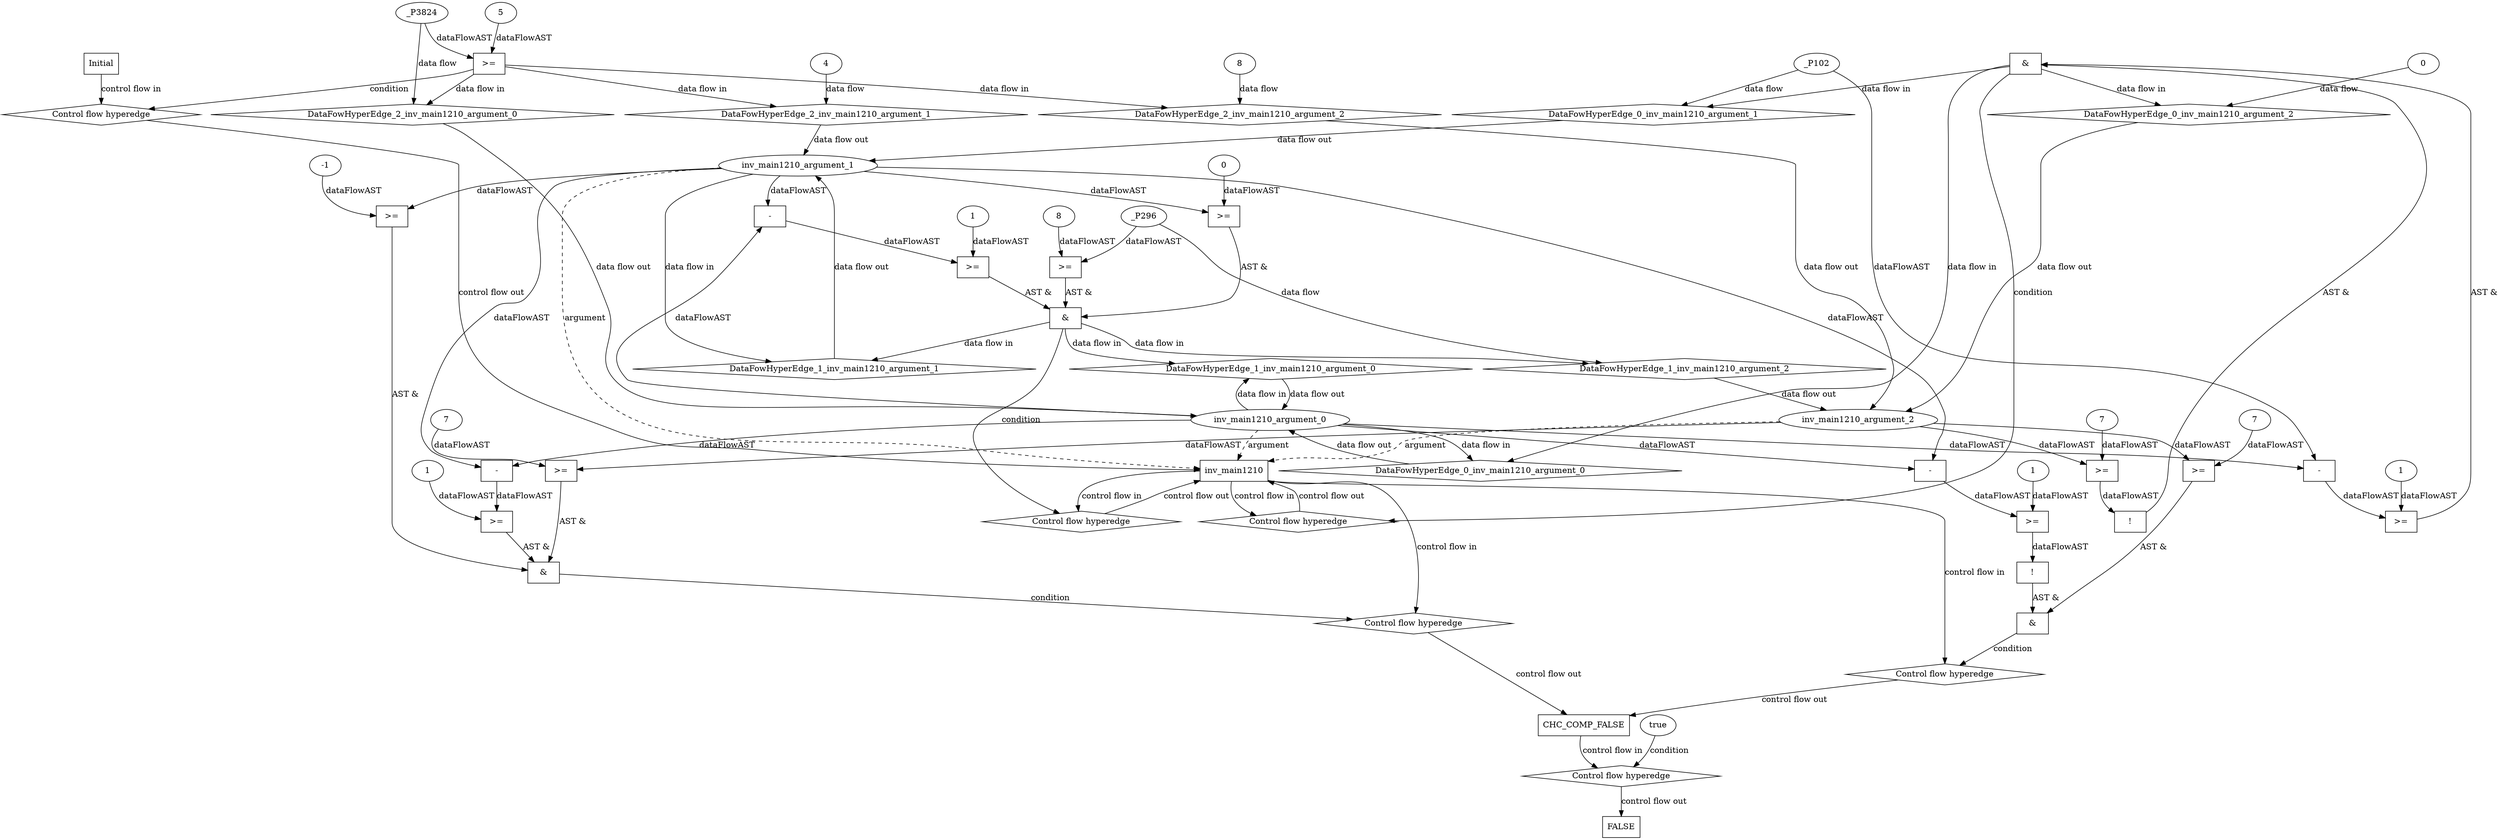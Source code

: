 digraph dag {
"CHC_COMP_FALSE" [label="CHC_COMP_FALSE" nodeName="CHC_COMP_FALSE" class=cfn  shape="rect"];
"inv_main1210" [label="inv_main1210" nodeName="inv_main1210" class=cfn  shape="rect"];
FALSE [label="FALSE" nodeName=FALSE class=cfn  shape="rect"];
Initial [label="Initial" nodeName=Initial class=cfn  shape="rect"];
ControlFowHyperEdge_0 [label="Control flow hyperedge" nodeName=ControlFowHyperEdge_0 class=controlFlowHyperEdge shape="diamond"];
"inv_main1210" -> ControlFowHyperEdge_0 [label="control flow in"]
ControlFowHyperEdge_0 -> "inv_main1210" [label="control flow out"]
ControlFowHyperEdge_1 [label="Control flow hyperedge" nodeName=ControlFowHyperEdge_1 class=controlFlowHyperEdge shape="diamond"];
"inv_main1210" -> ControlFowHyperEdge_1 [label="control flow in"]
ControlFowHyperEdge_1 -> "inv_main1210" [label="control flow out"]
ControlFowHyperEdge_2 [label="Control flow hyperedge" nodeName=ControlFowHyperEdge_2 class=controlFlowHyperEdge shape="diamond"];
"Initial" -> ControlFowHyperEdge_2 [label="control flow in"]
ControlFowHyperEdge_2 -> "inv_main1210" [label="control flow out"]
ControlFowHyperEdge_3 [label="Control flow hyperedge" nodeName=ControlFowHyperEdge_3 class=controlFlowHyperEdge shape="diamond"];
"inv_main1210" -> ControlFowHyperEdge_3 [label="control flow in"]
ControlFowHyperEdge_3 -> "CHC_COMP_FALSE" [label="control flow out"]
ControlFowHyperEdge_4 [label="Control flow hyperedge" nodeName=ControlFowHyperEdge_4 class=controlFlowHyperEdge shape="diamond"];
"inv_main1210" -> ControlFowHyperEdge_4 [label="control flow in"]
ControlFowHyperEdge_4 -> "CHC_COMP_FALSE" [label="control flow out"]
ControlFowHyperEdge_5 [label="Control flow hyperedge" nodeName=ControlFowHyperEdge_5 class=controlFlowHyperEdge shape="diamond"];
"CHC_COMP_FALSE" -> ControlFowHyperEdge_5 [label="control flow in"]
ControlFowHyperEdge_5 -> "FALSE" [label="control flow out"]
"inv_main1210_argument_0" [label="inv_main1210_argument_0" nodeName=argument0 class=argument  head="inv_main1210" shape="oval"];
"inv_main1210_argument_0" -> "inv_main1210"[label="argument" style="dashed"]
"inv_main1210_argument_1" [label="inv_main1210_argument_1" nodeName=argument1 class=argument  head="inv_main1210" shape="oval"];
"inv_main1210_argument_1" -> "inv_main1210"[label="argument" style="dashed"]
"inv_main1210_argument_2" [label="inv_main1210_argument_2" nodeName=argument2 class=argument  head="inv_main1210" shape="oval"];
"inv_main1210_argument_2" -> "inv_main1210"[label="argument" style="dashed"]

"xxxinv_main1210___inv_main1210_0xxx_and" [label="&" nodeName="xxxinv_main1210___inv_main1210_0xxx_and" class=Operator shape="rect"];
"xxxinv_main1210___inv_main1210_0xxxguard_0_node_0" [label="!" nodeName="xxxinv_main1210___inv_main1210_0xxxguard_0_node_0" class=Operator shape="rect"];
"xxxinv_main1210___inv_main1210_0xxxguard_0_node_1" [label=">=" nodeName="xxxinv_main1210___inv_main1210_0xxxguard_0_node_1" class=Operator  shape="rect"];
"xxxinv_main1210___inv_main1210_0xxxguard_0_node_2" [label="7" nodeName="xxxinv_main1210___inv_main1210_0xxxguard_0_node_2" class=Literal ];
"xxxinv_main1210___inv_main1210_0xxxguard_0_node_1" -> "xxxinv_main1210___inv_main1210_0xxxguard_0_node_0"[label="dataFlowAST"]
"xxxinv_main1210___inv_main1210_0xxxguard_0_node_2" -> "xxxinv_main1210___inv_main1210_0xxxguard_0_node_1"[label="dataFlowAST"]
"inv_main1210_argument_2" -> "xxxinv_main1210___inv_main1210_0xxxguard_0_node_1"[label="dataFlowAST"]

"xxxinv_main1210___inv_main1210_0xxxguard_0_node_0" -> "xxxinv_main1210___inv_main1210_0xxx_and" [label="AST &"];
"xxxinv_main1210___inv_main1210_0xxxguard1_node_0" [label=">=" nodeName="xxxinv_main1210___inv_main1210_0xxxguard1_node_0" class=Operator  shape="rect"];
"xxxinv_main1210___inv_main1210_0xxxguard1_node_1" [label="-" nodeName="xxxinv_main1210___inv_main1210_0xxxguard1_node_1" class= Operator shape="rect"];
"xxxinv_main1210___inv_main1210_0xxxguard1_node_4" [label="1" nodeName="xxxinv_main1210___inv_main1210_0xxxguard1_node_4" class=Literal ];
"xxxinv_main1210___inv_main1210_0xxxguard1_node_1" -> "xxxinv_main1210___inv_main1210_0xxxguard1_node_0"[label="dataFlowAST"]
"xxxinv_main1210___inv_main1210_0xxxguard1_node_4" -> "xxxinv_main1210___inv_main1210_0xxxguard1_node_0"[label="dataFlowAST"]
"inv_main1210_argument_0" -> "xxxinv_main1210___inv_main1210_0xxxguard1_node_1"[label="dataFlowAST"]
"xxxinv_main1210___inv_main1210_0xxxdataFlow_0_node_0" -> "xxxinv_main1210___inv_main1210_0xxxguard1_node_1"[label="dataFlowAST"]

"xxxinv_main1210___inv_main1210_0xxxguard1_node_0" -> "xxxinv_main1210___inv_main1210_0xxx_and" [label="AST &"];
"xxxinv_main1210___inv_main1210_0xxx_and" -> "ControlFowHyperEdge_0" [label="condition"];
"xxxinv_main1210___inv_main1210_0xxxdataFlow_0_node_0" [label="_P102" nodeName="xxxinv_main1210___inv_main1210_0xxxdataFlow_0_node_0" class=Constant ];

"xxxinv_main1210___inv_main1210_0xxxdataFlow_0_node_0" -> "DataFowHyperEdge_0_inv_main1210_argument_1" [label="data flow"];
"xxxinv_main1210___inv_main1210_0xxxdataFlow1_node_0" [label="0" nodeName="xxxinv_main1210___inv_main1210_0xxxdataFlow1_node_0" class=Literal ];

"xxxinv_main1210___inv_main1210_0xxxdataFlow1_node_0" -> "DataFowHyperEdge_0_inv_main1210_argument_2" [label="data flow"];
"xxxinv_main1210___inv_main1210_1xxx_and" [label="&" nodeName="xxxinv_main1210___inv_main1210_1xxx_and" class=Operator shape="rect"];
"xxxinv_main1210___inv_main1210_1xxxguard_0_node_0" [label=">=" nodeName="xxxinv_main1210___inv_main1210_1xxxguard_0_node_0" class=Operator  shape="rect"];
"xxxinv_main1210___inv_main1210_1xxxguard_0_node_1" [label="-" nodeName="xxxinv_main1210___inv_main1210_1xxxguard_0_node_1" class= Operator shape="rect"];
"xxxinv_main1210___inv_main1210_1xxxguard_0_node_4" [label="1" nodeName="xxxinv_main1210___inv_main1210_1xxxguard_0_node_4" class=Literal ];
"xxxinv_main1210___inv_main1210_1xxxguard_0_node_1" -> "xxxinv_main1210___inv_main1210_1xxxguard_0_node_0"[label="dataFlowAST"]
"xxxinv_main1210___inv_main1210_1xxxguard_0_node_4" -> "xxxinv_main1210___inv_main1210_1xxxguard_0_node_0"[label="dataFlowAST"]
"inv_main1210_argument_0" -> "xxxinv_main1210___inv_main1210_1xxxguard_0_node_1"[label="dataFlowAST"]
"inv_main1210_argument_1" -> "xxxinv_main1210___inv_main1210_1xxxguard_0_node_1"[label="dataFlowAST"]

"xxxinv_main1210___inv_main1210_1xxxguard_0_node_0" -> "xxxinv_main1210___inv_main1210_1xxx_and" [label="AST &"];
"xxxinv_main1210___inv_main1210_1xxxguard1_node_0" [label=">=" nodeName="xxxinv_main1210___inv_main1210_1xxxguard1_node_0" class=Operator  shape="rect"];
"xxxinv_main1210___inv_main1210_1xxxguard1_node_2" [label="0" nodeName="xxxinv_main1210___inv_main1210_1xxxguard1_node_2" class=Literal ];
"inv_main1210_argument_1" -> "xxxinv_main1210___inv_main1210_1xxxguard1_node_0"[label="dataFlowAST"]
"xxxinv_main1210___inv_main1210_1xxxguard1_node_2" -> "xxxinv_main1210___inv_main1210_1xxxguard1_node_0"[label="dataFlowAST"]

"xxxinv_main1210___inv_main1210_1xxxguard1_node_0" -> "xxxinv_main1210___inv_main1210_1xxx_and" [label="AST &"];
"xxxinv_main1210___inv_main1210_1xxxguard2_node_0" [label=">=" nodeName="xxxinv_main1210___inv_main1210_1xxxguard2_node_0" class=Operator  shape="rect"];
"xxxinv_main1210___inv_main1210_1xxxguard2_node_1" [label="8" nodeName="xxxinv_main1210___inv_main1210_1xxxguard2_node_1" class=Literal ];
"xxxinv_main1210___inv_main1210_1xxxguard2_node_1" -> "xxxinv_main1210___inv_main1210_1xxxguard2_node_0"[label="dataFlowAST"]
"xxxinv_main1210___inv_main1210_1xxxdataFlow_0_node_0" -> "xxxinv_main1210___inv_main1210_1xxxguard2_node_0"[label="dataFlowAST"]

"xxxinv_main1210___inv_main1210_1xxxguard2_node_0" -> "xxxinv_main1210___inv_main1210_1xxx_and" [label="AST &"];
"xxxinv_main1210___inv_main1210_1xxx_and" -> "ControlFowHyperEdge_1" [label="condition"];
"xxxinv_main1210___inv_main1210_1xxxdataFlow_0_node_0" [label="_P296" nodeName="xxxinv_main1210___inv_main1210_1xxxdataFlow_0_node_0" class=Constant ];

"xxxinv_main1210___inv_main1210_1xxxdataFlow_0_node_0" -> "DataFowHyperEdge_1_inv_main1210_argument_2" [label="data flow"];
"xxxinv_main1210___Initial_2xxxguard_0_node_0" [label=">=" nodeName="xxxinv_main1210___Initial_2xxxguard_0_node_0" class=Operator  shape="rect"];
"xxxinv_main1210___Initial_2xxxguard_0_node_2" [label="5" nodeName="xxxinv_main1210___Initial_2xxxguard_0_node_2" class=Literal ];
"xxxinv_main1210___Initial_2xxxdataFlow_0_node_0" -> "xxxinv_main1210___Initial_2xxxguard_0_node_0"[label="dataFlowAST"]
"xxxinv_main1210___Initial_2xxxguard_0_node_2" -> "xxxinv_main1210___Initial_2xxxguard_0_node_0"[label="dataFlowAST"]

"xxxinv_main1210___Initial_2xxxguard_0_node_0" -> "ControlFowHyperEdge_2" [label="condition"];
"xxxinv_main1210___Initial_2xxxdataFlow_0_node_0" [label="_P3824" nodeName="xxxinv_main1210___Initial_2xxxdataFlow_0_node_0" class=Constant ];

"xxxinv_main1210___Initial_2xxxdataFlow_0_node_0" -> "DataFowHyperEdge_2_inv_main1210_argument_0" [label="data flow"];
"xxxinv_main1210___Initial_2xxxdataFlow1_node_0" [label="4" nodeName="xxxinv_main1210___Initial_2xxxdataFlow1_node_0" class=Literal ];

"xxxinv_main1210___Initial_2xxxdataFlow1_node_0" -> "DataFowHyperEdge_2_inv_main1210_argument_1" [label="data flow"];
"xxxinv_main1210___Initial_2xxxdataFlow2_node_0" [label="8" nodeName="xxxinv_main1210___Initial_2xxxdataFlow2_node_0" class=Literal ];

"xxxinv_main1210___Initial_2xxxdataFlow2_node_0" -> "DataFowHyperEdge_2_inv_main1210_argument_2" [label="data flow"];
"xxxCHC_COMP_FALSE___inv_main1210_3xxx_and" [label="&" nodeName="xxxCHC_COMP_FALSE___inv_main1210_3xxx_and" class=Operator shape="rect"];
"xxxCHC_COMP_FALSE___inv_main1210_3xxxguard_0_node_0" [label=">=" nodeName="xxxCHC_COMP_FALSE___inv_main1210_3xxxguard_0_node_0" class=Operator  shape="rect"];
"xxxCHC_COMP_FALSE___inv_main1210_3xxxguard_0_node_1" [label="-" nodeName="xxxCHC_COMP_FALSE___inv_main1210_3xxxguard_0_node_1" class= Operator shape="rect"];
"xxxCHC_COMP_FALSE___inv_main1210_3xxxguard_0_node_4" [label="1" nodeName="xxxCHC_COMP_FALSE___inv_main1210_3xxxguard_0_node_4" class=Literal ];
"xxxCHC_COMP_FALSE___inv_main1210_3xxxguard_0_node_1" -> "xxxCHC_COMP_FALSE___inv_main1210_3xxxguard_0_node_0"[label="dataFlowAST"]
"xxxCHC_COMP_FALSE___inv_main1210_3xxxguard_0_node_4" -> "xxxCHC_COMP_FALSE___inv_main1210_3xxxguard_0_node_0"[label="dataFlowAST"]
"inv_main1210_argument_0" -> "xxxCHC_COMP_FALSE___inv_main1210_3xxxguard_0_node_1"[label="dataFlowAST"]
"inv_main1210_argument_1" -> "xxxCHC_COMP_FALSE___inv_main1210_3xxxguard_0_node_1"[label="dataFlowAST"]

"xxxCHC_COMP_FALSE___inv_main1210_3xxxguard_0_node_0" -> "xxxCHC_COMP_FALSE___inv_main1210_3xxx_and" [label="AST &"];
"xxxCHC_COMP_FALSE___inv_main1210_3xxxguard1_node_0" [label=">=" nodeName="xxxCHC_COMP_FALSE___inv_main1210_3xxxguard1_node_0" class=Operator  shape="rect"];
"xxxCHC_COMP_FALSE___inv_main1210_3xxxguard1_node_1" [label="-1" nodeName="xxxCHC_COMP_FALSE___inv_main1210_3xxxguard1_node_1" class=Literal ];
"xxxCHC_COMP_FALSE___inv_main1210_3xxxguard1_node_1" -> "xxxCHC_COMP_FALSE___inv_main1210_3xxxguard1_node_0"[label="dataFlowAST"]
"inv_main1210_argument_1" -> "xxxCHC_COMP_FALSE___inv_main1210_3xxxguard1_node_0"[label="dataFlowAST"]

"xxxCHC_COMP_FALSE___inv_main1210_3xxxguard1_node_0" -> "xxxCHC_COMP_FALSE___inv_main1210_3xxx_and" [label="AST &"];
"xxxCHC_COMP_FALSE___inv_main1210_3xxxguard2_node_0" [label=">=" nodeName="xxxCHC_COMP_FALSE___inv_main1210_3xxxguard2_node_0" class=Operator  shape="rect"];
"xxxCHC_COMP_FALSE___inv_main1210_3xxxguard2_node_1" [label="7" nodeName="xxxCHC_COMP_FALSE___inv_main1210_3xxxguard2_node_1" class=Literal ];
"xxxCHC_COMP_FALSE___inv_main1210_3xxxguard2_node_1" -> "xxxCHC_COMP_FALSE___inv_main1210_3xxxguard2_node_0"[label="dataFlowAST"]
"inv_main1210_argument_2" -> "xxxCHC_COMP_FALSE___inv_main1210_3xxxguard2_node_0"[label="dataFlowAST"]

"xxxCHC_COMP_FALSE___inv_main1210_3xxxguard2_node_0" -> "xxxCHC_COMP_FALSE___inv_main1210_3xxx_and" [label="AST &"];
"xxxCHC_COMP_FALSE___inv_main1210_3xxx_and" -> "ControlFowHyperEdge_3" [label="condition"];
"xxxCHC_COMP_FALSE___inv_main1210_4xxx_and" [label="&" nodeName="xxxCHC_COMP_FALSE___inv_main1210_4xxx_and" class=Operator shape="rect"];
"xxxCHC_COMP_FALSE___inv_main1210_4xxxguard_0_node_0" [label=">=" nodeName="xxxCHC_COMP_FALSE___inv_main1210_4xxxguard_0_node_0" class=Operator  shape="rect"];
"xxxCHC_COMP_FALSE___inv_main1210_4xxxguard_0_node_1" [label="7" nodeName="xxxCHC_COMP_FALSE___inv_main1210_4xxxguard_0_node_1" class=Literal ];
"xxxCHC_COMP_FALSE___inv_main1210_4xxxguard_0_node_1" -> "xxxCHC_COMP_FALSE___inv_main1210_4xxxguard_0_node_0"[label="dataFlowAST"]
"inv_main1210_argument_2" -> "xxxCHC_COMP_FALSE___inv_main1210_4xxxguard_0_node_0"[label="dataFlowAST"]

"xxxCHC_COMP_FALSE___inv_main1210_4xxxguard_0_node_0" -> "xxxCHC_COMP_FALSE___inv_main1210_4xxx_and" [label="AST &"];
"xxxCHC_COMP_FALSE___inv_main1210_4xxxguard1_node_0" [label="!" nodeName="xxxCHC_COMP_FALSE___inv_main1210_4xxxguard1_node_0" class=Operator shape="rect"];
"xxxCHC_COMP_FALSE___inv_main1210_4xxxguard1_node_1" [label=">=" nodeName="xxxCHC_COMP_FALSE___inv_main1210_4xxxguard1_node_1" class=Operator  shape="rect"];
"xxxCHC_COMP_FALSE___inv_main1210_4xxxguard1_node_2" [label="-" nodeName="xxxCHC_COMP_FALSE___inv_main1210_4xxxguard1_node_2" class= Operator shape="rect"];
"xxxCHC_COMP_FALSE___inv_main1210_4xxxguard1_node_5" [label="1" nodeName="xxxCHC_COMP_FALSE___inv_main1210_4xxxguard1_node_5" class=Literal ];
"xxxCHC_COMP_FALSE___inv_main1210_4xxxguard1_node_1" -> "xxxCHC_COMP_FALSE___inv_main1210_4xxxguard1_node_0"[label="dataFlowAST"]
"xxxCHC_COMP_FALSE___inv_main1210_4xxxguard1_node_2" -> "xxxCHC_COMP_FALSE___inv_main1210_4xxxguard1_node_1"[label="dataFlowAST"]
"xxxCHC_COMP_FALSE___inv_main1210_4xxxguard1_node_5" -> "xxxCHC_COMP_FALSE___inv_main1210_4xxxguard1_node_1"[label="dataFlowAST"]
"inv_main1210_argument_0" -> "xxxCHC_COMP_FALSE___inv_main1210_4xxxguard1_node_2"[label="dataFlowAST"]
"inv_main1210_argument_1" -> "xxxCHC_COMP_FALSE___inv_main1210_4xxxguard1_node_2"[label="dataFlowAST"]

"xxxCHC_COMP_FALSE___inv_main1210_4xxxguard1_node_0" -> "xxxCHC_COMP_FALSE___inv_main1210_4xxx_and" [label="AST &"];
"xxxCHC_COMP_FALSE___inv_main1210_4xxx_and" -> "ControlFowHyperEdge_4" [label="condition"];
"xxxFALSE___CHC_COMP_FALSE_5xxxguard_0_node_0" [label="true" nodeName="xxxFALSE___CHC_COMP_FALSE_5xxxguard_0_node_0" class=BoolValue ];

"xxxFALSE___CHC_COMP_FALSE_5xxxguard_0_node_0" -> "ControlFowHyperEdge_5" [label="condition"];
"DataFowHyperEdge_0_inv_main1210_argument_0" [label="DataFowHyperEdge_0_inv_main1210_argument_0" nodeName="DataFowHyperEdge_0_inv_main1210_argument_0" class=DataFlowHyperedge shape="diamond"];
"DataFowHyperEdge_0_inv_main1210_argument_0" -> "inv_main1210_argument_0"[label="data flow out"]
"xxxinv_main1210___inv_main1210_0xxx_and" -> "DataFowHyperEdge_0_inv_main1210_argument_0"[label="data flow in"]
"DataFowHyperEdge_0_inv_main1210_argument_1" [label="DataFowHyperEdge_0_inv_main1210_argument_1" nodeName="DataFowHyperEdge_0_inv_main1210_argument_1" class=DataFlowHyperedge shape="diamond"];
"DataFowHyperEdge_0_inv_main1210_argument_1" -> "inv_main1210_argument_1"[label="data flow out"]
"xxxinv_main1210___inv_main1210_0xxx_and" -> "DataFowHyperEdge_0_inv_main1210_argument_1"[label="data flow in"]
"DataFowHyperEdge_0_inv_main1210_argument_2" [label="DataFowHyperEdge_0_inv_main1210_argument_2" nodeName="DataFowHyperEdge_0_inv_main1210_argument_2" class=DataFlowHyperedge shape="diamond"];
"DataFowHyperEdge_0_inv_main1210_argument_2" -> "inv_main1210_argument_2"[label="data flow out"]
"xxxinv_main1210___inv_main1210_0xxx_and" -> "DataFowHyperEdge_0_inv_main1210_argument_2"[label="data flow in"]
"DataFowHyperEdge_1_inv_main1210_argument_0" [label="DataFowHyperEdge_1_inv_main1210_argument_0" nodeName="DataFowHyperEdge_1_inv_main1210_argument_0" class=DataFlowHyperedge shape="diamond"];
"DataFowHyperEdge_1_inv_main1210_argument_0" -> "inv_main1210_argument_0"[label="data flow out"]
"xxxinv_main1210___inv_main1210_1xxx_and" -> "DataFowHyperEdge_1_inv_main1210_argument_0"[label="data flow in"]
"DataFowHyperEdge_1_inv_main1210_argument_1" [label="DataFowHyperEdge_1_inv_main1210_argument_1" nodeName="DataFowHyperEdge_1_inv_main1210_argument_1" class=DataFlowHyperedge shape="diamond"];
"DataFowHyperEdge_1_inv_main1210_argument_1" -> "inv_main1210_argument_1"[label="data flow out"]
"xxxinv_main1210___inv_main1210_1xxx_and" -> "DataFowHyperEdge_1_inv_main1210_argument_1"[label="data flow in"]
"DataFowHyperEdge_1_inv_main1210_argument_2" [label="DataFowHyperEdge_1_inv_main1210_argument_2" nodeName="DataFowHyperEdge_1_inv_main1210_argument_2" class=DataFlowHyperedge shape="diamond"];
"DataFowHyperEdge_1_inv_main1210_argument_2" -> "inv_main1210_argument_2"[label="data flow out"]
"xxxinv_main1210___inv_main1210_1xxx_and" -> "DataFowHyperEdge_1_inv_main1210_argument_2"[label="data flow in"]
"DataFowHyperEdge_2_inv_main1210_argument_0" [label="DataFowHyperEdge_2_inv_main1210_argument_0" nodeName="DataFowHyperEdge_2_inv_main1210_argument_0" class=DataFlowHyperedge shape="diamond"];
"DataFowHyperEdge_2_inv_main1210_argument_0" -> "inv_main1210_argument_0"[label="data flow out"]
"xxxinv_main1210___Initial_2xxxguard_0_node_0" -> "DataFowHyperEdge_2_inv_main1210_argument_0"[label="data flow in"]
"DataFowHyperEdge_2_inv_main1210_argument_1" [label="DataFowHyperEdge_2_inv_main1210_argument_1" nodeName="DataFowHyperEdge_2_inv_main1210_argument_1" class=DataFlowHyperedge shape="diamond"];
"DataFowHyperEdge_2_inv_main1210_argument_1" -> "inv_main1210_argument_1"[label="data flow out"]
"xxxinv_main1210___Initial_2xxxguard_0_node_0" -> "DataFowHyperEdge_2_inv_main1210_argument_1"[label="data flow in"]
"DataFowHyperEdge_2_inv_main1210_argument_2" [label="DataFowHyperEdge_2_inv_main1210_argument_2" nodeName="DataFowHyperEdge_2_inv_main1210_argument_2" class=DataFlowHyperedge shape="diamond"];
"DataFowHyperEdge_2_inv_main1210_argument_2" -> "inv_main1210_argument_2"[label="data flow out"]
"xxxinv_main1210___Initial_2xxxguard_0_node_0" -> "DataFowHyperEdge_2_inv_main1210_argument_2"[label="data flow in"]
"inv_main1210_argument_0" -> "DataFowHyperEdge_0_inv_main1210_argument_0"[label="data flow in"]
"inv_main1210_argument_0" -> "DataFowHyperEdge_1_inv_main1210_argument_0"[label="data flow in"]
"inv_main1210_argument_1" -> "DataFowHyperEdge_1_inv_main1210_argument_1"[label="data flow in"]




}
